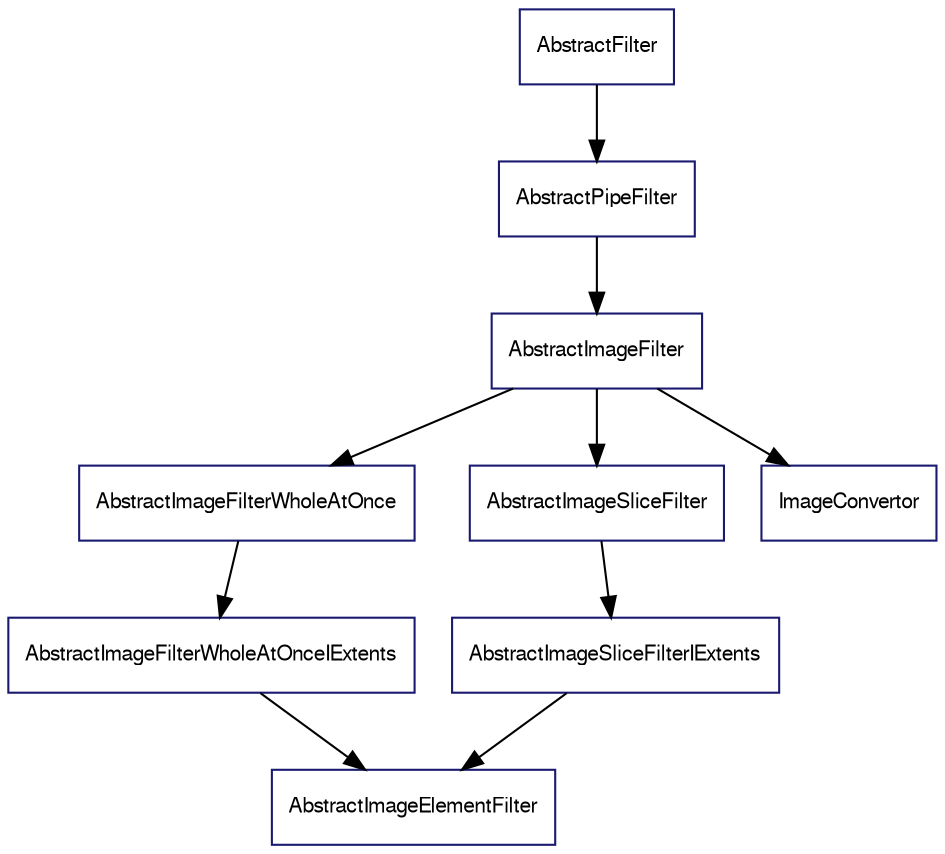 digraph G
{
  edge [fontname="FreeSans",fontsize=10,labelfontname="FreeSans",labelfontsize=10];
  node [dir=back,color="midnightblue",fontname="FreeSans",fontsize=10,shape=record];
  rankdir=TB;

	AbstractFilter -> AbstractPipeFilter -> AbstractImageFilter
	AbstractImageFilter -> AbstractImageFilterWholeAtOnce -> AbstractImageFilterWholeAtOnceIExtents
	AbstractImageFilter -> AbstractImageSliceFilter -> AbstractImageSliceFilterIExtents
	AbstractImageFilterWholeAtOnceIExtents -> AbstractImageElementFilter
	AbstractImageSliceFilterIExtents -> AbstractImageElementFilter
	AbstractImageFilter -> ImageConvertor
/*  Node1 [label="AbstractFilter"];
  Node1 -> Node3 [dir=back,color="midnightblue",fontsize=10,style="solid",fontname="FreeSans"];
  Node3 [label="AbstractPipeFilter"];
  Node3 -> Node4 [dir=back,color="midnightblue",fontsize=10,style="solid",fontname="FreeSans"];
  Node4 [label="AbstractImageFilter\n\<Image\<InputElementType, 2\>, \nImage\<OutputElementType, 2\>\>"];
  Node4 -> Node5 [dir=back,color="midnightblue",fontsize=10,style="solid",fontname="FreeSans"];
  Node5 [label="AbstractImageFilterWholeAtOnce\n\<Image\<InputElementType, 2\>, \nImage\<OutputElementType, 2\>\>"];
  Node5 -> Node6 [dir=back,color="midnightblue",fontsize=10,style="solid",fontname="FreeSans"];
  Node6 [label="AbstractImageFilterWholeAtOnceIExtents\n\<Image\<InputElementType, 2\>, \nImage\<OutputElementType, 2\>\>"];
  Node6 -> Node7 [dir=back,color="midnightblue",fontsize=10,style="solid",fontname="FreeSans"];
  Node7 [label="AbstractImage2DFilter\n\<Image\<InputElementType, 2\>, Image\<OutputElementType, 2\>\>"];
  Node6 -> Node8 [dir=back,color="midnightblue",fontsize=10,style="solid",fontname="FreeSans"];
  Node8 [label="AbstractImageElementFilter\n\<Image\<InputElementType, 2\>, \nImage\<OutputElementType, 2\>, ElementFilter\>"];
  Node3 -> Node9 [dir=back,color="midnightblue",fontsize=10,style="solid",fontname="FreeSans"];
  Node9 [label="AbstractImageFilter\n\<Image\<InputElementType, 3\>, \nOutputImageType\>"];
  Node9 -> Node10 [dir=back,color="midnightblue",fontsize=10,style="solid",fontname="FreeSans"];
  Node10 [label="AbstractImageSliceFilter\n\<Image\<InputElementType, 3\>, OutputImageType\>"];
  Node3 -> Node11 [dir=back,color="midnightblue",fontsize=10,style="solid",fontname="FreeSans"];
  Node11 [label="AbstractImageFilter\n\<ImageType, ImageType\>"];
  Node11 -> Node12 [dir=back,color="midnightblue",fontsize=10,style="solid",fontname="FreeSans"];
  Node12 [label="AbstractImageFilterWholeAtOnce\n\<ImageType, ImageType\>"];
  Node12 -> Node13 [dir=back,color="midnightblue",fontsize=10,style="solid",fontname="FreeSans"];
  Node13 [label="RemoteFilter\n\<ImageType, ImageType\>"];
  Node13 -> Node14 [dir=back,color="midnightblue",fontsize=10,style="solid",fontname="FreeSans"];
  Node14 [label="BoneSegmentationRemote\n\<ImageType\>"];
  Node3 -> Node15 [dir=back,color="midnightblue",fontsize=10,style="solid",fontname="FreeSans"];
  Node15 [label="AbstractImageFilter\n\<AbstractImage, OutputImageType\>"];
  Node3 -> Node16 [dir=back,color="midnightblue",fontsize=10,style="solid",fontname="FreeSans"];
  Node16 [label="AbstractImageFilter\n\<Image\<ElementType, 3\>, Image\<ElementType, 2\>\>"];
  Node16 -> Node17 [dir=back,color="midnightblue",fontsize=10,style="solid",fontname="FreeSans"];
  Node17 [label="AbstractImageFilterWholeAtOnce\n\<Image\<ElementType, 3\>, \nImage\<ElementType, 2\>\>"];
  Node3 -> Node18 [dir=back,color="midnightblue",fontsize=10,style="solid",fontname="FreeSans"];
  Node18 [label="AbstractImageFilter\n\<InputImageType, OutputImageType\>"];
  Node18 -> Node19 [dir=back,color="midnightblue",fontsize=10,style="solid",fontname="FreeSans"];
  Node19 [label="AbstractImageFilterWholeAtOnce\n\<InputImageType, OutputImageType\>"];
  Node19 -> Node20 [dir=back,color="midnightblue",fontsize=10,style="solid",fontname="FreeSans"];
  Node20 [label="AbstractImageFilterWholeAtOnceIExtents\n\<InputImageType, OutputImageType\>"];
  Node20 -> Node6 [dir=back,color="orange",fontsize=10,style="dashed",fontname="FreeSans"];
  Node19 -> Node21 [dir=back,color="midnightblue",fontsize=10,style="solid",fontname="FreeSans"];
  Node21 [label="RemoteFilter\n\<InputImageType, OutputImageType\>"];
  Node21 -> Node13 [dir=back,color="orange",fontsize=10,style="dashed",fontname="FreeSans"];
  Node19 -> Node22 [dir=back,color="midnightblue",fontsize=10,style="solid",fontname="FreeSans"];
  Node22 [label="SimpleMaxIntensityProjection\n\<Image\<ElementType, 3\>\>"];
  Node19 -> Node17 [dir=back,color="orange",fontsize=10,style="dashed",fontname="FreeSans"];
  Node19 -> Node12 [dir=back,color="orange",fontsize=10,style="dashed",fontname="FreeSans"];
  Node19 -> Node5 [dir=back,color="orange",fontsize=10,style="dashed",fontname="FreeSans"];
  Node18 -> Node23 [dir=back,color="midnightblue",fontsize=10,style="solid",fontname="FreeSans"];
  Node23 [label="ImageConvertor\n\<AbstractImage, OutputImageType\>"];
  Node18 -> Node9 [dir=back,color="orange",fontsize=10,style="dashed",fontname="FreeSans"];
  Node18 -> Node15 [dir=back,color="orange",fontsize=10,style="dashed",fontname="FreeSans"];
  Node18 -> Node16 [dir=back,color="orange",fontsize=10,style="dashed",fontname="FreeSans"];
  Node18 -> Node11 [dir=back,color="orange",fontsize=10,style="dashed",fontname="FreeSans"];
  Node18 -> Node4 [dir=back,color="orange",fontsize=10,style="dashed",fontname="FreeSans"];
  Node3 -> Node24 [dir=back,color="midnightblue",fontsize=10,style="solid",fontname="FreeSans"];
  Node24 [label="AbstractPipeline"];
  Node24 -> Node25 [dir=back,color="midnightblue",fontsize=10,style="solid",fontname="FreeSans"];
  Node25 [label="Pipeline"];*/
}
